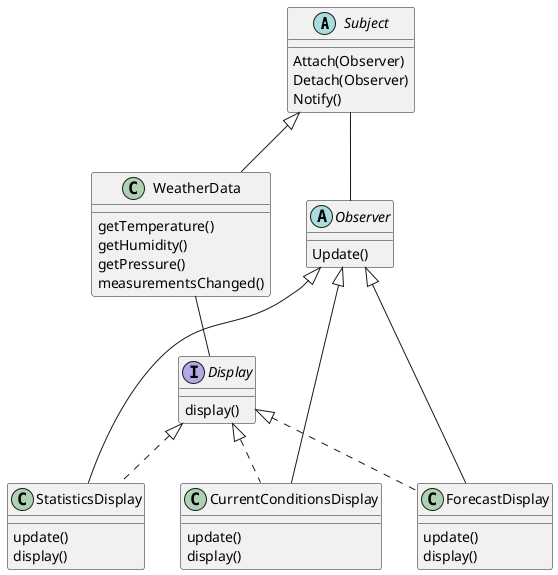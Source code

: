 @startuml

together {
abstract class Subject {
	Attach(Observer)
	Detach(Observer)
	Notify()
}

abstract class Observer {
	Update()
}
}

class WeatherData {
	{method} getTemperature()
	{method} getHumidity()
	{method} getPressure()
	{method} measurementsChanged()
}

interface Display {
	{method} display()
}

class CurrentConditionsDisplay {
	{method} update()
	{method} display()
}

class ForecastDisplay {
	{method} update()
	{method} display()
}

class StatisticsDisplay {
	{method} update()
	{method} display()
}

Display <|.. CurrentConditionsDisplay
Display <|.. ForecastDisplay
Display <|.. StatisticsDisplay
Observer <|-- CurrentConditionsDisplay
Observer <|-- ForecastDisplay
Observer <|-- StatisticsDisplay
WeatherData -- Display
Subject <|-- WeatherData
Subject -- Observer

@enduml

